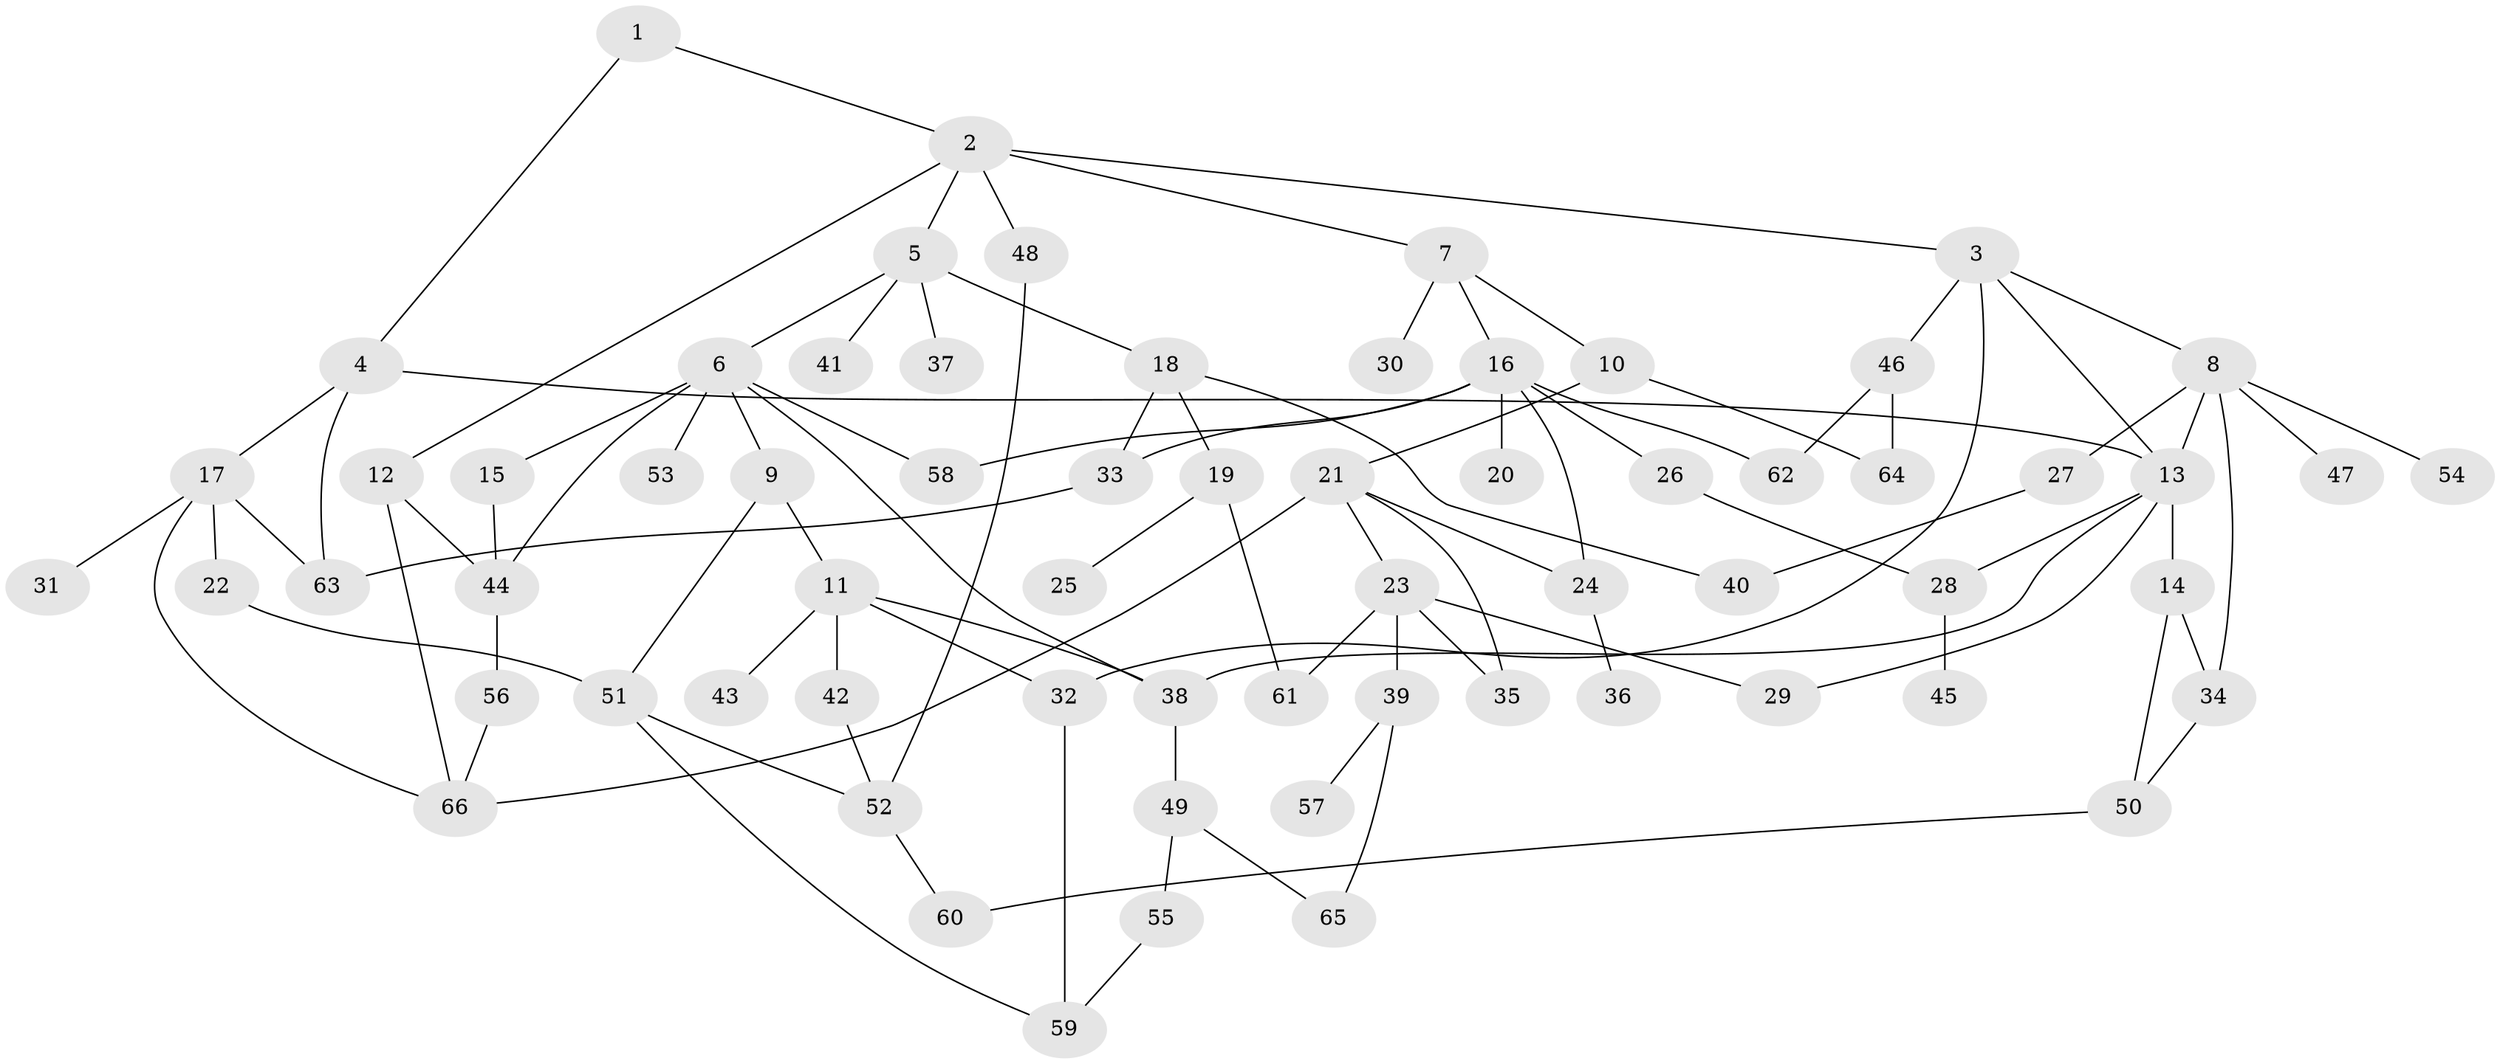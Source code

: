 // Generated by graph-tools (version 1.1) at 2025/34/03/09/25 02:34:27]
// undirected, 66 vertices, 96 edges
graph export_dot {
graph [start="1"]
  node [color=gray90,style=filled];
  1;
  2;
  3;
  4;
  5;
  6;
  7;
  8;
  9;
  10;
  11;
  12;
  13;
  14;
  15;
  16;
  17;
  18;
  19;
  20;
  21;
  22;
  23;
  24;
  25;
  26;
  27;
  28;
  29;
  30;
  31;
  32;
  33;
  34;
  35;
  36;
  37;
  38;
  39;
  40;
  41;
  42;
  43;
  44;
  45;
  46;
  47;
  48;
  49;
  50;
  51;
  52;
  53;
  54;
  55;
  56;
  57;
  58;
  59;
  60;
  61;
  62;
  63;
  64;
  65;
  66;
  1 -- 2;
  1 -- 4;
  2 -- 3;
  2 -- 5;
  2 -- 7;
  2 -- 12;
  2 -- 48;
  3 -- 8;
  3 -- 13;
  3 -- 32;
  3 -- 46;
  4 -- 17;
  4 -- 63;
  4 -- 13;
  5 -- 6;
  5 -- 18;
  5 -- 37;
  5 -- 41;
  6 -- 9;
  6 -- 15;
  6 -- 53;
  6 -- 38;
  6 -- 58;
  6 -- 44;
  7 -- 10;
  7 -- 16;
  7 -- 30;
  8 -- 27;
  8 -- 47;
  8 -- 54;
  8 -- 34;
  8 -- 13;
  9 -- 11;
  9 -- 51;
  10 -- 21;
  10 -- 64;
  11 -- 42;
  11 -- 43;
  11 -- 38;
  11 -- 32;
  12 -- 66;
  12 -- 44;
  13 -- 14;
  13 -- 28;
  13 -- 38;
  13 -- 29;
  14 -- 34;
  14 -- 50;
  15 -- 44;
  16 -- 20;
  16 -- 26;
  16 -- 58;
  16 -- 62;
  16 -- 33;
  16 -- 24;
  17 -- 22;
  17 -- 31;
  17 -- 66;
  17 -- 63;
  18 -- 19;
  18 -- 33;
  18 -- 40;
  19 -- 25;
  19 -- 61;
  21 -- 23;
  21 -- 24;
  21 -- 35;
  21 -- 66;
  22 -- 51;
  23 -- 29;
  23 -- 39;
  23 -- 61;
  23 -- 35;
  24 -- 36;
  26 -- 28;
  27 -- 40;
  28 -- 45;
  32 -- 59;
  33 -- 63;
  34 -- 50;
  38 -- 49;
  39 -- 57;
  39 -- 65;
  42 -- 52;
  44 -- 56;
  46 -- 64;
  46 -- 62;
  48 -- 52;
  49 -- 55;
  49 -- 65;
  50 -- 60;
  51 -- 59;
  51 -- 52;
  52 -- 60;
  55 -- 59;
  56 -- 66;
}
